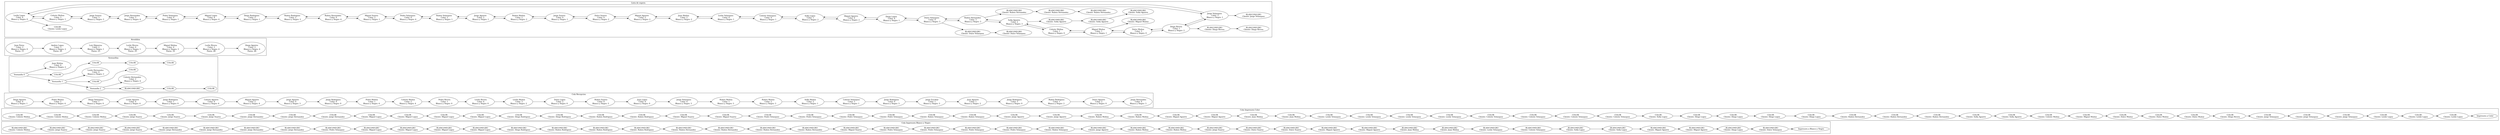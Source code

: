 digraph G{
rankdir=LR;
subgraph clusterPrintBN {
/* Cola blanco y negro */
label="Cola Impresora Blanco y Negro";
ef9803ccc0d4d6ab1b38e72e2daedc0[label="BLANCONEGRO
Cliente: Celeste Molina"];
ef9803ccc0d4d6ab1b38e72e2daedc0->ad815635714cd8bd0c812410eee24b;
ad815635714cd8bd0c812410eee24b[label="BLANCONEGRO
Cliente: Jorge Suarez"];
ad815635714cd8bd0c812410eee24b->bcacd3802114b8d9160429376ccb054;
bcacd3802114b8d9160429376ccb054[label="BLANCONEGRO
Cliente: Jorge Suarez"];
bcacd3802114b8d9160429376ccb054->d77c3333b44739874071234d35ece;
d77c3333b44739874071234d35ece[label="BLANCONEGRO
Cliente: Jorge Suarez"];
d77c3333b44739874071234d35ece->af970e8c024005ad8e34afef5056b6;
af970e8c024005ad8e34afef5056b6[label="BLANCONEGRO
Cliente: Jorge Hernandez"];
af970e8c024005ad8e34afef5056b6->ddcabc72d4b829ba1850abbdb27a0;
ddcabc72d4b829ba1850abbdb27a0[label="BLANCONEGRO
Cliente: Jorge Hernandez"];
ddcabc72d4b829ba1850abbdb27a0->bd2fecec9b4de9b5d3b2afec0126d4;
bd2fecec9b4de9b5d3b2afec0126d4[label="BLANCONEGRO
Cliente: Jorge Hernandez"];
bd2fecec9b4de9b5d3b2afec0126d4->db1ecb3f746c484ca1058531e3b50;
db1ecb3f746c484ca1058531e3b50[label="BLANCONEGRO
Cliente: Jorge Hernandez"];
db1ecb3f746c484ca1058531e3b50->a2ce6fcbfca4ca7b27eb9547d0d813f;
a2ce6fcbfca4ca7b27eb9547d0d813f[label="BLANCONEGRO
Cliente: Pedro Velasquez"];
a2ce6fcbfca4ca7b27eb9547d0d813f->adf9f57a158409fbdc21d6dadb35b87;
adf9f57a158409fbdc21d6dadb35b87[label="BLANCONEGRO
Cliente: Miguel Lopez"];
adf9f57a158409fbdc21d6dadb35b87->dc3da72a70d4a70837067d60962066a;
dc3da72a70d4a70837067d60962066a[label="BLANCONEGRO
Cliente: Miguel Lopez"];
dc3da72a70d4a70837067d60962066a->c79e5e441aa39cc07348b29a45;
c79e5e441aa39cc07348b29a45[label="BLANCONEGRO
Cliente: Miguel Lopez"];
c79e5e441aa39cc07348b29a45->debdc42e63b4a0eb9d67c4f2b6c51ff;
debdc42e63b4a0eb9d67c4f2b6c51ff[label="BLANCONEGRO
Cliente: Miguel Lopez"];
debdc42e63b4a0eb9d67c4f2b6c51ff->a550d00064f43bd98b150070a1df2dc;
a550d00064f43bd98b150070a1df2dc[label="BLANCONEGRO
Cliente: Diego Rodriguez"];
a550d00064f43bd98b150070a1df2dc->cb3bcc44505479bba72b26e5abac2ec;
cb3bcc44505479bba72b26e5abac2ec[label="BLANCONEGRO
Cliente: Ruben Rodriguez"];
cb3bcc44505479bba72b26e5abac2ec->fabb2fcbed549818a0a2441c0aa5e53;
fabb2fcbed549818a0a2441c0aa5e53[label="BLANCONEGRO
Cliente: Ruben Rodriguez"];
fabb2fcbed549818a0a2441c0aa5e53->fb83fed9eb34530a7e4e70accce38c7;
fb83fed9eb34530a7e4e70accce38c7[label="BLANCONEGRO
Cliente: Ruben Rodriguez"];
fb83fed9eb34530a7e4e70accce38c7->eee129264e47be81e4a0dc6b9a5b;
eee129264e47be81e4a0dc6b9a5b[label="BLANCONEGRO
Cliente: Ruben Hernandez"];
eee129264e47be81e4a0dc6b9a5b->fee417c4bad4bffa49aa5aeb50b2869;
fee417c4bad4bffa49aa5aeb50b2869[label="BLANCONEGRO
Cliente: Ruben Hernandez"];
fee417c4bad4bffa49aa5aeb50b2869->fc17448cab4471db8c2c4cc8ebfea85;
fc17448cab4471db8c2c4cc8ebfea85[label="BLANCONEGRO
Cliente: Ruben Hernandez"];
fc17448cab4471db8c2c4cc8ebfea85->efa6849f4b3958429651e9551;
efa6849f4b3958429651e9551[label="BLANCONEGRO
Cliente: Ruben Hernandez"];
efa6849f4b3958429651e9551->ea76ab9a1744658705a141fef5d875;
ea76ab9a1744658705a141fef5d875[label="BLANCONEGRO
Cliente: Miguel Suarez"];
ea76ab9a1744658705a141fef5d875->f3d2b6c44eca5fd7eedbda4cbc0;
f3d2b6c44eca5fd7eedbda4cbc0[label="BLANCONEGRO
Cliente: Pedro Velasquez"];
f3d2b6c44eca5fd7eedbda4cbc0->a4dfe674c3994d9868a8603e712;
a4dfe674c3994d9868a8603e712[label="BLANCONEGRO
Cliente: Pedro Velasquez"];
a4dfe674c3994d9868a8603e712->ddaf309e3ec9a011;
ddaf309e3ec9a011[label="BLANCONEGRO
Cliente: Pedro Velasquez"];
ddaf309e3ec9a011->a3a98b4f25b95b9f19bedd620e;
a3a98b4f25b95b9f19bedd620e[label="BLANCONEGRO
Cliente: Pedro Velasquez"];
a3a98b4f25b95b9f19bedd620e->ab2cd7dd82d4dfa9f1030e5487dbb4f;
ab2cd7dd82d4dfa9f1030e5487dbb4f[label="BLANCONEGRO
Cliente: Ruben Velasquez"];
ab2cd7dd82d4dfa9f1030e5487dbb4f->ac052592467195c13c28f3be11fe;
ac052592467195c13c28f3be11fe[label="BLANCONEGRO
Cliente: Jorge Aguirre"];
ac052592467195c13c28f3be11fe->dff19e4c4654e36978bf03d51555b6b;
dff19e4c4654e36978bf03d51555b6b[label="BLANCONEGRO
Cliente: Ruben Molina"];
dff19e4c4654e36978bf03d51555b6b->cb1f4147d014e41a198330cff0bec51;
cb1f4147d014e41a198330cff0bec51[label="BLANCONEGRO
Cliente: Ruben Molina"];
cb1f4147d014e41a198330cff0bec51->e70b9f47b114db4beb0022e260e8e0a;
e70b9f47b114db4beb0022e260e8e0a[label="BLANCONEGRO
Cliente: Jorge Suarez"];
e70b9f47b114db4beb0022e260e8e0a->f13ea6a435796e5b2399ac9147b;
f13ea6a435796e5b2399ac9147b[label="BLANCONEGRO
Cliente: Dulce Suarez"];
f13ea6a435796e5b2399ac9147b->c80ad5ce64a4d1dbbbf3f359e0b0678;
c80ad5ce64a4d1dbbbf3f359e0b0678[label="BLANCONEGRO
Cliente: Dulce Suarez"];
c80ad5ce64a4d1dbbbf3f359e0b0678->ab479734726476bb8ee4b78ba29de7d;
ab479734726476bb8ee4b78ba29de7d[label="BLANCONEGRO
Cliente: Miguel Aguirre"];
ab479734726476bb8ee4b78ba29de7d->ab80740fe4fc989c866dd533966dc;
ab80740fe4fc989c866dd533966dc[label="BLANCONEGRO
Cliente: Miguel Aguirre"];
ab80740fe4fc989c866dd533966dc->f6aba4786a4f6486627d23075cc8ac;
f6aba4786a4f6486627d23075cc8ac[label="BLANCONEGRO
Cliente: Juan Molina"];
f6aba4786a4f6486627d23075cc8ac->efdbbbffe244b17acc721f2677d623d;
efdbbbffe244b17acc721f2677d623d[label="BLANCONEGRO
Cliente: Juan Molina"];
efdbbbffe244b17acc721f2677d623d->aa7167304f8487e889a13ba608e02d0;
aa7167304f8487e889a13ba608e02d0[label="BLANCONEGRO
Cliente: Leslie Velasquez"];
aa7167304f8487e889a13ba608e02d0->d768c879804711a050fe791bbb4449;
d768c879804711a050fe791bbb4449[label="BLANCONEGRO
Cliente: Celeste Velasquez"];
d768c879804711a050fe791bbb4449->ddcb123fcf445f6bda5f46699d2566a;
ddcb123fcf445f6bda5f46699d2566a[label="BLANCONEGRO
Cliente: Sofia Lopez"];
ddcb123fcf445f6bda5f46699d2566a->fbb946e6c6a4c149c9a7d7adf161bc0;
fbb946e6c6a4c149c9a7d7adf161bc0[label="BLANCONEGRO
Cliente: Sofia Lopez"];
fbb946e6c6a4c149c9a7d7adf161bc0->d5965a89425fa63cb217a74c1af5;
d5965a89425fa63cb217a74c1af5[label="BLANCONEGRO
Cliente: Miguel Aguirre"];
d5965a89425fa63cb217a74c1af5->c82e3c1407447c6a18894cf3a2ef9aa;
c82e3c1407447c6a18894cf3a2ef9aa[label="BLANCONEGRO
Cliente: Miguel Aguirre"];
c82e3c1407447c6a18894cf3a2ef9aa->adddc49c72448b5b107068f9850cf0a;
adddc49c72448b5b107068f9850cf0a[label="BLANCONEGRO
Cliente: Diego Lopez"];
adddc49c72448b5b107068f9850cf0a->ddda20c0db4549a88acbc8572a1263;
ddda20c0db4549a88acbc8572a1263[label="BLANCONEGRO
Cliente: Dulce Velasquez"];
BN[label="Impresora a Blanco y Negro"];
ddda20c0db4549a88acbc8572a1263-> BN;
}subgraph clusterPrintColor {
/* Cola color */
label="Cola Impresora Color";
ff3f4aa4215b7295ff52996befc[label="COLOR
Cliente: Celeste Molina"];
ff3f4aa4215b7295ff52996befc->a1d38d9d46c5974f06b451342080;
a1d38d9d46c5974f06b451342080[label="COLOR
Cliente: Celeste Molina"];
a1d38d9d46c5974f06b451342080->f47b6db14155a58f4e24f8f46fd8;
f47b6db14155a58f4e24f8f46fd8[label="COLOR
Cliente: Celeste Molina"];
f47b6db14155a58f4e24f8f46fd8->b567222062499da32415182f2245d2;
b567222062499da32415182f2245d2[label="COLOR
Cliente: Jorge Suarez"];
b567222062499da32415182f2245d2->bead978c874f95890c689e8c532d22;
bead978c874f95890c689e8c532d22[label="COLOR
Cliente: Jorge Suarez"];
bead978c874f95890c689e8c532d22->fbadbd099b9449491c0f7e0f428de6c;
fbadbd099b9449491c0f7e0f428de6c[label="COLOR
Cliente: Jorge Suarez"];
fbadbd099b9449491c0f7e0f428de6c->f049c72a454a5a81cd8d076222527e;
f049c72a454a5a81cd8d076222527e[label="COLOR
Cliente: Jorge Hernandez"];
f049c72a454a5a81cd8d076222527e->fe31eb3544d2a977fef94ffde58cf;
fe31eb3544d2a977fef94ffde58cf[label="COLOR
Cliente: Jorge Hernandez"];
fe31eb3544d2a977fef94ffde58cf->a67575d11849d79d5423799cb9758d;
a67575d11849d79d5423799cb9758d[label="COLOR
Cliente: Jorge Hernandez"];
a67575d11849d79d5423799cb9758d->cea700bf2da4b5880a6eacfa22d07e3;
cea700bf2da4b5880a6eacfa22d07e3[label="COLOR
Cliente: Miguel Lopez"];
cea700bf2da4b5880a6eacfa22d07e3->ccc097deebc4769a59a115fc0710c2c;
ccc097deebc4769a59a115fc0710c2c[label="COLOR
Cliente: Miguel Lopez"];
ccc097deebc4769a59a115fc0710c2c->fbec20e91844238df610de68c17c96;
fbec20e91844238df610de68c17c96[label="COLOR
Cliente: Miguel Lopez"];
fbec20e91844238df610de68c17c96->bd0b1000d2d49cf90f417d093a0970d;
bd0b1000d2d49cf90f417d093a0970d[label="COLOR
Cliente: Miguel Lopez"];
bd0b1000d2d49cf90f417d093a0970d->b3c0c3d633c439fb05c2cfc02c67ab2;
b3c0c3d633c439fb05c2cfc02c67ab2[label="COLOR
Cliente: Diego Rodriguez"];
b3c0c3d633c439fb05c2cfc02c67ab2->fe668c9c8fc4a1690ce84359985a1e0;
fe668c9c8fc4a1690ce84359985a1e0[label="COLOR
Cliente: Diego Rodriguez"];
fe668c9c8fc4a1690ce84359985a1e0->ba2af23f81432fb4985e232fd51007;
ba2af23f81432fb4985e232fd51007[label="COLOR
Cliente: Ruben Rodriguez"];
ba2af23f81432fb4985e232fd51007->f972c7ecb64432b1403b2125d83bba;
f972c7ecb64432b1403b2125d83bba[label="COLOR
Cliente: Ruben Rodriguez"];
f972c7ecb64432b1403b2125d83bba->d1584e84941b4b00f9dec00e8540d;
d1584e84941b4b00f9dec00e8540d[label="COLOR
Cliente: Miguel Suarez"];
d1584e84941b4b00f9dec00e8540d->a6666c992444992ad716b6162b3b924;
a6666c992444992ad716b6162b3b924[label="COLOR
Cliente: Miguel Suarez"];
a6666c992444992ad716b6162b3b924->cabae98b04c0885d5;
cabae98b04c0885d5[label="COLOR
Cliente: Pedro Velasquez"];
cabae98b04c0885d5->f8d1883db842a49a7120999be2f143;
f8d1883db842a49a7120999be2f143[label="COLOR
Cliente: Pedro Velasquez"];
f8d1883db842a49a7120999be2f143->cba1b74860a4d6ea2658604c916627e;
cba1b74860a4d6ea2658604c916627e[label="COLOR
Cliente: Pedro Velasquez"];
cba1b74860a4d6ea2658604c916627e->b338459387f453d996f9ca9da55e4d7;
b338459387f453d996f9ca9da55e4d7[label="COLOR
Cliente: Pedro Velasquez"];
b338459387f453d996f9ca9da55e4d7->fbfaa1864372a49e9d72e8f2f91c;
fbfaa1864372a49e9d72e8f2f91c[label="COLOR
Cliente: Ruben Velasquez"];
fbfaa1864372a49e9d72e8f2f91c->def4911d84199b3fcec1bd3230e5e;
def4911d84199b3fcec1bd3230e5e[label="COLOR
Cliente: Ruben Velasquez"];
def4911d84199b3fcec1bd3230e5e->d6d89f4a6f0439a88ebaffa4be06806;
d6d89f4a6f0439a88ebaffa4be06806[label="COLOR
Cliente: Jorge Aguirre"];
d6d89f4a6f0439a88ebaffa4be06806->ad27f6cb6405c8643bccfebc69292;
ad27f6cb6405c8643bccfebc69292[label="COLOR
Cliente: Jorge Aguirre"];
ad27f6cb6405c8643bccfebc69292->ef251f7dcb04edbab25050d10a78928;
ef251f7dcb04edbab25050d10a78928[label="COLOR
Cliente: Ruben Molina"];
ef251f7dcb04edbab25050d10a78928->faed6527c24e60ad7690e6b0bddbb5;
faed6527c24e60ad7690e6b0bddbb5[label="COLOR
Cliente: Ruben Molina"];
faed6527c24e60ad7690e6b0bddbb5->a47deb75a6b46f3b05ba25e4b48de31;
a47deb75a6b46f3b05ba25e4b48de31[label="COLOR
Cliente: Miguel Aguirre"];
a47deb75a6b46f3b05ba25e4b48de31->bf6ac2e2c4d80a56cb4f05488e2dc;
bf6ac2e2c4d80a56cb4f05488e2dc[label="COLOR
Cliente: Miguel Aguirre"];
bf6ac2e2c4d80a56cb4f05488e2dc->ab48398320660665aca5c8;
ab48398320660665aca5c8[label="COLOR
Cliente: Juan Molina"];
ab48398320660665aca5c8->ce36f887453b9536be7bcb37e27f;
ce36f887453b9536be7bcb37e27f[label="COLOR
Cliente: Juan Molina"];
ce36f887453b9536be7bcb37e27f->b9d8c91e84582ab34931443c13c05;
b9d8c91e84582ab34931443c13c05[label="COLOR
Cliente: Leslie Velasquez"];
b9d8c91e84582ab34931443c13c05->adfcc9600647eebd38aa04200caf56;
adfcc9600647eebd38aa04200caf56[label="COLOR
Cliente: Leslie Velasquez"];
adfcc9600647eebd38aa04200caf56->d36ae2bc9a34028b20c24179f9e4ed8;
d36ae2bc9a34028b20c24179f9e4ed8[label="COLOR
Cliente: Leslie Velasquez"];
d36ae2bc9a34028b20c24179f9e4ed8->cf17f86c2f4271bf255d18c9c971df;
cf17f86c2f4271bf255d18c9c971df[label="COLOR
Cliente: Leslie Velasquez"];
cf17f86c2f4271bf255d18c9c971df->ade45958bd186e2184ef361;
ade45958bd186e2184ef361[label="COLOR
Cliente: Celeste Velasquez"];
ade45958bd186e2184ef361->f6e11be62ae4730afc2d122cbb61373;
f6e11be62ae4730afc2d122cbb61373[label="COLOR
Cliente: Celeste Velasquez"];
f6e11be62ae4730afc2d122cbb61373->bc39c6b4b94972c6ba3a81f9bfd;
bc39c6b4b94972c6ba3a81f9bfd[label="COLOR
Cliente: Celeste Velasquez"];
bc39c6b4b94972c6ba3a81f9bfd->d6daeb5f858404b904798a7269f8656;
d6daeb5f858404b904798a7269f8656[label="COLOR
Cliente: Celeste Velasquez"];
d6daeb5f858404b904798a7269f8656->dfddf75410470987fc495fd769f65e;
dfddf75410470987fc495fd769f65e[label="COLOR
Cliente: Sofia Lopez"];
dfddf75410470987fc495fd769f65e->ebebb739edc4d748ca912e892fc4937;
ebebb739edc4d748ca912e892fc4937[label="COLOR
Cliente: Diego Lopez"];
ebebb739edc4d748ca912e892fc4937->f1584d477ca21f1040ac7b8a78;
f1584d477ca21f1040ac7b8a78[label="COLOR
Cliente: Diego Lopez"];
f1584d477ca21f1040ac7b8a78->a515010f73e4e16a31a556f4b51ae60;
a515010f73e4e16a31a556f4b51ae60[label="COLOR
Cliente: Diego Lopez"];
a515010f73e4e16a31a556f4b51ae60->e914e91737e4162902153fd925a31ec;
e914e91737e4162902153fd925a31ec[label="COLOR
Cliente: Diego Lopez"];
e914e91737e4162902153fd925a31ec->aafec94cf4008aded988ba559b0cc;
aafec94cf4008aded988ba559b0cc[label="COLOR
Cliente: Ruben Hernandez"];
aafec94cf4008aded988ba559b0cc->b710243fe4ac1af3506ce974c766b;
b710243fe4ac1af3506ce974c766b[label="COLOR
Cliente: Ruben Hernandez"];
b710243fe4ac1af3506ce974c766b->fcd986c3f844b9b57f6be7aef61bd9;
fcd986c3f844b9b57f6be7aef61bd9[label="COLOR
Cliente: Ruben Hernandez"];
fcd986c3f844b9b57f6be7aef61bd9->c81699a574811971e8eaa2199971e;
c81699a574811971e8eaa2199971e[label="COLOR
Cliente: Sofia Aguirre"];
c81699a574811971e8eaa2199971e->fdecaa47a6448238b1dcb2a31186e83;
fdecaa47a6448238b1dcb2a31186e83[label="COLOR
Cliente: Sofia Aguirre"];
fdecaa47a6448238b1dcb2a31186e83->e0b9b14b4fbd542c0adf4329df;
e0b9b14b4fbd542c0adf4329df[label="COLOR
Cliente: Celeste Molina"];
e0b9b14b4fbd542c0adf4329df->fd3b859c84eb981f7c39110871c94;
fd3b859c84eb981f7c39110871c94[label="COLOR
Cliente: Miguel Muñoz"];
fd3b859c84eb981f7c39110871c94->a254a4404e9d74ac160119f03a;
a254a4404e9d74ac160119f03a[label="COLOR
Cliente: Dulce Muñoz"];
a254a4404e9d74ac160119f03a->f1e0921c4f94a4c7384c39d5ad12;
f1e0921c4f94a4c7384c39d5ad12[label="COLOR
Cliente: Dulce Muñoz"];
f1e0921c4f94a4c7384c39d5ad12->ecfa111ab2448ea9b475b093f9ed290;
ecfa111ab2448ea9b475b093f9ed290[label="COLOR
Cliente: Dulce Muñoz"];
ecfa111ab2448ea9b475b093f9ed290->eb6e917547e4b1fca2356fbfca6d;
eb6e917547e4b1fca2356fbfca6d[label="COLOR
Cliente: Diego Rivera"];
eb6e917547e4b1fca2356fbfca6d->be53e24b44dda44ed77a8b8c8fe0;
be53e24b44dda44ed77a8b8c8fe0[label="COLOR
Cliente: Jorge Velasquez"];
be53e24b44dda44ed77a8b8c8fe0->aab9fa91bb04c40a664545e93189a22;
aab9fa91bb04c40a664545e93189a22[label="COLOR
Cliente: Jorge Velasquez"];
aab9fa91bb04c40a664545e93189a22->fcd20a2e6f449d7823365657f48e982;
fcd20a2e6f449d7823365657f48e982[label="COLOR
Cliente: Jorge Velasquez"];
fcd20a2e6f449d7823365657f48e982->c11dc7fc5e14b8eb1b5f3cdbf43d3e0;
c11dc7fc5e14b8eb1b5f3cdbf43d3e0[label="COLOR
Cliente: Leslie Lopez"];
c11dc7fc5e14b8eb1b5f3cdbf43d3e0->dc57b3a01a143a3b2180a781bf1ec01;
dc57b3a01a143a3b2180a781bf1ec01[label="COLOR
Cliente: Leslie Lopez"];
dc57b3a01a143a3b2180a781bf1ec01->ceac1efcd4873b1283c3b8717909d;
ceac1efcd4873b1283c3b8717909d[label="COLOR
Cliente: Leslie Lopez"];
C[label="Impresora a Color"];
ceac1efcd4873b1283c3b8717909d-> C;
}subgraph clusterColaRecepcion {
/* Cola recepcion */
label="Cola Recepcion";
efcc52aec9e4e65a6c6ef55f7093434[label=" Diego Aguirre
 Color: 4
 Blanco y Negro: 1 "];
efcc52aec9e4e65a6c6ef55f7093434->c27b5a00aa4f6ea6dcdf4773712124;
c27b5a00aa4f6ea6dcdf4773712124[label=" Pedro Muñoz
 Color: 2
 Blanco y Negro: 4 "];
c27b5a00aa4f6ea6dcdf4773712124->df49da084f8e885d535bce0e95fd;
df49da084f8e885d535bce0e95fd[label=" Diego Velasquez
 Color: 1
 Blanco y Negro: 0 "];
df49da084f8e885d535bce0e95fd->bf9c2e5c514f1eab4a36dbac1e2639;
bf9c2e5c514f1eab4a36dbac1e2639[label=" Leslie Aguirre
 Color: 4
 Blanco y Negro: 4 "];
bf9c2e5c514f1eab4a36dbac1e2639->abac07ca6648de8de9c38ee425b960;
abac07ca6648de8de9c38ee425b960[label=" Jorge Rodriguez
 Color: 1
 Blanco y Negro: 0 "];
abac07ca6648de8de9c38ee425b960->ef8ab956748bead2902e994cf0402;
ef8ab956748bead2902e994cf0402[label=" Celeste Aguirre
 Color: 4
 Blanco y Negro: 4 "];
ef8ab956748bead2902e994cf0402->ffa8a9343444eaf651ad967fa6792;
ffa8a9343444eaf651ad967fa6792[label=" Miguel Aguirre
 Color: 2
 Blanco y Negro: 4 "];
ffa8a9343444eaf651ad967fa6792->baac602c44400bb25acbc74f17af78;
baac602c44400bb25acbc74f17af78[label=" Jorge Aguirre
 Color: 0
 Blanco y Negro: 3 "];
baac602c44400bb25acbc74f17af78->cce8a0c793543ccb4f15a59d813da64;
cce8a0c793543ccb4f15a59d813da64[label=" Jorge Rodriguez
 Color: 0
 Blanco y Negro: 0 "];
cce8a0c793543ccb4f15a59d813da64->e8708c134845c49107d1acbaa5f9c6;
e8708c134845c49107d1acbaa5f9c6[label=" Pedro Molina
 Color: 1
 Blanco y Negro: 4 "];
e8708c134845c49107d1acbaa5f9c6->bf25ed4e68f49f882db6209e6cd1284;
bf25ed4e68f49f882db6209e6cd1284[label=" Celeste Muñoz
 Color: 2
 Blanco y Negro: 4 "];
bf25ed4e68f49f882db6209e6cd1284->e7fc88d4b9b80a51d4cf061d42c;
e7fc88d4b9b80a51d4cf061d42c[label=" Pedro Rivera
 Color: 1
 Blanco y Negro: 0 "];
e7fc88d4b9b80a51d4cf061d42c->cd607d4f8e4e2f9b094644cfdcf269;
cd607d4f8e4e2f9b094644cfdcf269[label=" Leslie Rivera
 Color: 4
 Blanco y Negro: 0 "];
cd607d4f8e4e2f9b094644cfdcf269->f33e35198664feaa3f3ff3ce48a5528;
f33e35198664feaa3f3ff3ce48a5528[label=" Leslie Muñoz
 Color: 3
 Blanco y Negro: 2 "];
f33e35198664feaa3f3ff3ce48a5528->abbbbbb594f4aaeca54235f636cc0;
abbbbbb594f4aaeca54235f636cc0[label=" Dulce Lopez
 Color: 2
 Blanco y Negro: 0 "];
abbbbbb594f4aaeca54235f636cc0->c5e4c3ff9541d89f09a05ab92dcf80;
c5e4c3ff9541d89f09a05ab92dcf80[label=" Ruben Suarez
 Color: 0
 Blanco y Negro: 3 "];
c5e4c3ff9541d89f09a05ab92dcf80->f365965be24189b60a23e478c0798a;
f365965be24189b60a23e478c0798a[label=" Juan Lopez
 Color: 4
 Blanco y Negro: 0 "];
f365965be24189b60a23e478c0798a->c64698b4a43aa0301ab11f9d103;
c64698b4a43aa0301ab11f9d103[label=" Jorge Velasquez
 Color: 4
 Blanco y Negro: 3 "];
c64698b4a43aa0301ab11f9d103->da7950979942554e9a2;
da7950979942554e9a2[label=" Ruben Molina
 Color: 1
 Blanco y Negro: 3 "];
da7950979942554e9a2->e5c387599904d50a7852e59375be5c2;
e5c387599904d50a7852e59375be5c2[label=" Ruben Muñoz
 Color: 2
 Blanco y Negro: 3 "];
e5c387599904d50a7852e59375be5c2->c75c856fb8745f2b1aaec5d521aa8df;
c75c856fb8745f2b1aaec5d521aa8df[label=" Sofia Muñoz
 Color: 2
 Blanco y Negro: 1 "];
c75c856fb8745f2b1aaec5d521aa8df->c73c97324635848a56e14bda4cad;
c73c97324635848a56e14bda4cad[label=" Celeste Velasquez
 Color: 3
 Blanco y Negro: 1 "];
c73c97324635848a56e14bda4cad->fdd18529e6348f488e820439b138fad;
fdd18529e6348f488e820439b138fad[label=" Jorge Rodriguez
 Color: 0
 Blanco y Negro: 3 "];
fdd18529e6348f488e820439b138fad->dd41fa5fc4b799ce5a79695e169f3;
dd41fa5fc4b799ce5a79695e169f3[label=" Jorge Escobar
 Color: 1
 Blanco y Negro: 3 "];
dd41fa5fc4b799ce5a79695e169f3->b1b6673a5d542deb1927a7bc96faca8;
b1b6673a5d542deb1927a7bc96faca8[label=" Juan Aguirre
 Color: 1
 Blanco y Negro: 2 "];
b1b6673a5d542deb1927a7bc96faca8->af6d72dec441f9c9918a8c3304126;
af6d72dec441f9c9918a8c3304126[label=" Jorge Rodriguez
 Color: 3
 Blanco y Negro: 0 "];
af6d72dec441f9c9918a8c3304126->db840f4ce4918b60f64e90a15aab2;
db840f4ce4918b60f64e90a15aab2[label=" Ruben Rodriguez
 Color: 1
 Blanco y Negro: 2 "];
db840f4ce4918b60f64e90a15aab2->df9b004a9e87eab2a20d230eab;
df9b004a9e87eab2a20d230eab[label=" Dulce Aguirre
 Color: 2
 Blanco y Negro: 0 "];
df9b004a9e87eab2a20d230eab->cb5c5230cb84905ba4c8c90479df407;
cb5c5230cb84905ba4c8c90479df407[label=" Jorge Hernandez
 Color: 0
 Blanco y Negro: 3 "];
}subgraph clusterListaVentanillas {
/* Ventanillas */
label="Ventanillas";
fbbfb230449dbae08f8fdbfe8b3c[label=" Ventanilla 0 "];
fbbfb230449dbae08f8fdbfe8b3c->cbfd286e8a4eeba69bc3aebbb587b4;
fbbfb230449dbae08f8fdbfe8b3c->c280eb5511241759d11ce99146457e9;
c280eb5511241759d11ce99146457e9[label="COLOR"];
c280eb5511241759d11ce99146457e9->ee9a2543384c39820a738ed8dfecd2;
ee9a2543384c39820a738ed8dfecd2[label="COLOR"];
ee9a2543384c39820a738ed8dfecd2->eea9ccefe9546679d14dee712b0ef4a;
eea9ccefe9546679d14dee712b0ef4a[label="COLOR"];
eea9ccefe9546679d14dee712b0ef4a->e448944e953420bbe9fdf230a0ea06d;
e448944e953420bbe9fdf230a0ea06d[label="COLOR"];
b6a71ee6e8e49ddbcdbbb2a0fdcc906[label="Juan Molina
 Color: 4
 Blanco y Negro: 2"];
fbbfb230449dbae08f8fdbfe8b3c->b6a71ee6e8e49ddbcdbbb2a0fdcc906;
cbfd286e8a4eeba69bc3aebbb587b4[label=" Ventanilla 1 "];
cbfd286e8a4eeba69bc3aebbb587b4->c299bbaa9c4dbf88fc906783381883;
cbfd286e8a4eeba69bc3aebbb587b4->c09d924c6ea40b481c70d8a60671c19;
c09d924c6ea40b481c70d8a60671c19[label="COLOR"];
c09d924c6ea40b481c70d8a60671c19->ee8c8424d5a4a89bcc0996c196b3ddf;
ee8c8424d5a4a89bcc0996c196b3ddf[label="COLOR"];
be413bdd5e4764adcbbeb864c3bc2b[label="Leslie Hernandez
 Color: 4
 Blanco y Negro: 3"];
cbfd286e8a4eeba69bc3aebbb587b4->be413bdd5e4764adcbbeb864c3bc2b;
c299bbaa9c4dbf88fc906783381883[label=" Ventanilla 2 "];
c299bbaa9c4dbf88fc906783381883->d9541a792c490ab1fd44a37856b9c4;
d9541a792c490ab1fd44a37856b9c4[label="BLANCONEGRO"];
d9541a792c490ab1fd44a37856b9c4->ef47b4066a4b3f84b673644d252f9f;
ef47b4066a4b3f84b673644d252f9f[label="COLOR"];
ef47b4066a4b3f84b673644d252f9f->de5b0047c417cbf36267b245a0ce0;
de5b0047c417cbf36267b245a0ce0[label="COLOR"];
addc3f7efe84f19882aebe0a6d72505[label="Celeste Hernandez
 Color: 2
 Blanco y Negro: 4"];
c299bbaa9c4dbf88fc906783381883->addc3f7efe84f19882aebe0a6d72505;
}subgraph clusterListaAtendidos {
/* Atendidos */
label="Atendidos";
cab11ba518d45f4ae9ed44f68758b9e[label="Juan Perez
 Color: 3
 Blanco y Negro: 0
 Pasos: 11"];
cab11ba518d45f4ae9ed44f68758b9e->e32a71c3d4eaab3b362618c65a873;
e32a71c3d4eaab3b362618c65a873[label="Andres Lopez
 Color: 3
 Blanco y Negro: 2
 Pasos: 20"];
e32a71c3d4eaab3b362618c65a873->cfb29c04b4be1b3c4170e3f7088bb;
cfb29c04b4be1b3c4170e3f7088bb[label="Luiz Higueros
 Color: 2
 Blanco y Negro: 1
 Pasos: 23"];
cfb29c04b4be1b3c4170e3f7088bb->bbd03e003a48aaa498595639151c15;
bbd03e003a48aaa498595639151c15[label="Leslie Rivera
 Color: 0
 Blanco y Negro: 1
 Pasos: 25"];
bbd03e003a48aaa498595639151c15->ba5e9d340d140fc93918c2f0638a1d0;
ba5e9d340d140fc93918c2f0638a1d0[label="Miguel Molina
 Color: 4
 Blanco y Negro: 3
 Pasos: 32"];
ba5e9d340d140fc93918c2f0638a1d0->f6fd1e1af24f3db7a1815b574ac348;
f6fd1e1af24f3db7a1815b574ac348[label="Leslie Rivera
 Color: 3
 Blanco y Negro: 4
 Pasos: 40"];
f6fd1e1af24f3db7a1815b574ac348->f75f14be1424e728fbbf6a99cd10810;
f75f14be1424e728fbbf6a99cd10810[label="Diego Aguirre
 Color: 2
 Blanco y Negro: 4
 Pasos: 44"];
}subgraph clusterListaEspera {
/* Lista Espera */
label="Lista de espera";
bebb44861554d2eb0b8807cb3aeff32->ced484e8dd765a406494ec0;
ced484e8dd765a406494ec0[label="COLOR
Cliente: Leslie Lopez"];
bebb44861554d2eb0b8807cb3aeff32[label="Leslie Lopez
 Color: 4
 Blanco y Negro: 0"];
bebb44861554d2eb0b8807cb3aeff32->b6cc76ddc74990a085af02a4c8605d;
bebb44861554d2eb0b8807cb3aeff32->bb819870549e8b42fe32a71c5010a;
bb819870549e8b42fe32a71c5010a->af13cce3d89442db35aa01b08d1ca8c;
af13cce3d89442db35aa01b08d1ca8c[label="BLANCONEGRO
Cliente: Jorge Velasquez"];
bb819870549e8b42fe32a71c5010a[label="Jorge Velasquez
 Color: 3
 Blanco y Negro: 1"];
bb819870549e8b42fe32a71c5010a->bebb44861554d2eb0b8807cb3aeff32;
bb819870549e8b42fe32a71c5010a->d6fd9e6a48c980d6cd5db1ca6784;
d6fd9e6a48c980d6cd5db1ca6784->c2942f88348dda74a4a3f7f25615c;
c2942f88348dda74a4a3f7f25615c[label="BLANCONEGRO
Cliente: Diego Rivera"];
c2942f88348dda74a4a3f7f25615c->beaa9c515d4efeb9d8f70e8bc48d0f;
beaa9c515d4efeb9d8f70e8bc48d0f[label="BLANCONEGRO
Cliente: Diego Rivera"];
d6fd9e6a48c980d6cd5db1ca6784[label="Diego Rivera
 Color: 1
 Blanco y Negro: 2"];
d6fd9e6a48c980d6cd5db1ca6784->bb819870549e8b42fe32a71c5010a;
d6fd9e6a48c980d6cd5db1ca6784->b3ae7daea47bf94f4660392014272;
b3ae7daea47bf94f4660392014272[label="Dulce Muñoz
 Color: 3
 Blanco y Negro: 0"];
b3ae7daea47bf94f4660392014272->d6fd9e6a48c980d6cd5db1ca6784;
b3ae7daea47bf94f4660392014272->de0ee4df6b333b3a802d1bffc;
de0ee4df6b333b3a802d1bffc->fcec73b1b8847668957bd2723e3bd45;
fcec73b1b8847668957bd2723e3bd45[label="BLANCONEGRO
Cliente: Miguel Muñoz"];
de0ee4df6b333b3a802d1bffc[label="Miguel Muñoz
 Color: 1
 Blanco y Negro: 1"];
de0ee4df6b333b3a802d1bffc->b3ae7daea47bf94f4660392014272;
de0ee4df6b333b3a802d1bffc->a8feffed41c18ce89ae0f226c41b;
a8feffed41c18ce89ae0f226c41b[label="Celeste Molina
 Color: 1
 Blanco y Negro: 0"];
a8feffed41c18ce89ae0f226c41b->de0ee4df6b333b3a802d1bffc;
a8feffed41c18ce89ae0f226c41b->bda28548f683b6a666d52a03d0;
bda28548f683b6a666d52a03d0->cdc686ffed74e61b9b8e06b2fbf046b;
cdc686ffed74e61b9b8e06b2fbf046b[label="BLANCONEGRO
Cliente: Sofia Aguirre"];
cdc686ffed74e61b9b8e06b2fbf046b->f1d6573f4449f4833a504ff350600f;
f1d6573f4449f4833a504ff350600f[label="BLANCONEGRO
Cliente: Sofia Aguirre"];
f1d6573f4449f4833a504ff350600f->f7b15b16e644d389fb73d089bbd5e4a;
f7b15b16e644d389fb73d089bbd5e4a[label="BLANCONEGRO
Cliente: Sofia Aguirre"];
bda28548f683b6a666d52a03d0[label="Sofia Aguirre
 Color: 2
 Blanco y Negro: 3"];
bda28548f683b6a666d52a03d0->a8feffed41c18ce89ae0f226c41b;
bda28548f683b6a666d52a03d0->dbccd9898f8487cb249fd24cbb31a96;
dbccd9898f8487cb249fd24cbb31a96->baf618583c84cea9de8f512eaf506d0;
baf618583c84cea9de8f512eaf506d0[label="BLANCONEGRO
Cliente: Ruben Hernandez"];
baf618583c84cea9de8f512eaf506d0->feab0aeee54bdc83a9ae7c823b47d7;
feab0aeee54bdc83a9ae7c823b47d7[label="BLANCONEGRO
Cliente: Ruben Hernandez"];
feab0aeee54bdc83a9ae7c823b47d7->c06e0da9e3402db9b91c550af210cd;
c06e0da9e3402db9b91c550af210cd[label="BLANCONEGRO
Cliente: Ruben Hernandez"];
dbccd9898f8487cb249fd24cbb31a96[label="Ruben Hernandez
 Color: 3
 Blanco y Negro: 3"];
dbccd9898f8487cb249fd24cbb31a96->bda28548f683b6a666d52a03d0;
dbccd9898f8487cb249fd24cbb31a96->efe6aaf22473991c86fca6ed2eecd;
efe6aaf22473991c86fca6ed2eecd->cdc94f93b124bc4925b8cb48ed74d39;
cdc94f93b124bc4925b8cb48ed74d39[label="BLANCONEGRO
Cliente: Dulce Velasquez"];
cdc94f93b124bc4925b8cb48ed74d39->fc34934270a200096b4190f1d7;
fc34934270a200096b4190f1d7[label="BLANCONEGRO
Cliente: Dulce Velasquez"];
efe6aaf22473991c86fca6ed2eecd[label="Dulce Velasquez
 Color: 0
 Blanco y Negro: 3"];
efe6aaf22473991c86fca6ed2eecd->dbccd9898f8487cb249fd24cbb31a96;
efe6aaf22473991c86fca6ed2eecd->beb46e7a5272482b924af8f;
beb46e7a5272482b924af8f[label="Diego Lopez
 Color: 4
 Blanco y Negro: 1"];
beb46e7a5272482b924af8f->efe6aaf22473991c86fca6ed2eecd;
beb46e7a5272482b924af8f->b33fbda34ab2a01d14f8bd8febf3;
b33fbda34ab2a01d14f8bd8febf3[label="Miguel Aguirre
 Color: 0
 Blanco y Negro: 2"];
b33fbda34ab2a01d14f8bd8febf3->beb46e7a5272482b924af8f;
b33fbda34ab2a01d14f8bd8febf3->fb27a4c6184118a6a48838b55c4a37;
fb27a4c6184118a6a48838b55c4a37[label="Sofia Lopez
 Color: 1
 Blanco y Negro: 2"];
fb27a4c6184118a6a48838b55c4a37->b33fbda34ab2a01d14f8bd8febf3;
fb27a4c6184118a6a48838b55c4a37->acbe6ad99cc418182136ee52824a7bf;
acbe6ad99cc418182136ee52824a7bf[label="Celeste Velasquez
 Color: 4
 Blanco y Negro: 1"];
acbe6ad99cc418182136ee52824a7bf->fb27a4c6184118a6a48838b55c4a37;
acbe6ad99cc418182136ee52824a7bf->e3f4d6f877f82d79ed40b71;
e3f4d6f877f82d79ed40b71[label="Leslie Velasquez
 Color: 4
 Blanco y Negro: 1"];
e3f4d6f877f82d79ed40b71->acbe6ad99cc418182136ee52824a7bf;
e3f4d6f877f82d79ed40b71->cb05b5d658493287ef49a2a5fc959a;
cb05b5d658493287ef49a2a5fc959a[label="Juan Molina
 Color: 2
 Blanco y Negro: 2"];
cb05b5d658493287ef49a2a5fc959a->e3f4d6f877f82d79ed40b71;
cb05b5d658493287ef49a2a5fc959a->dedfeb7f94e689cea16fc1d3e2045;
dedfeb7f94e689cea16fc1d3e2045[label="Miguel Aguirre
 Color: 2
 Blanco y Negro: 2"];
dedfeb7f94e689cea16fc1d3e2045->cb05b5d658493287ef49a2a5fc959a;
dedfeb7f94e689cea16fc1d3e2045->bfefbcc89a4b18bee040f1e41348be;
bfefbcc89a4b18bee040f1e41348be[label="Dulce Suarez
 Color: 0
 Blanco y Negro: 2"];
bfefbcc89a4b18bee040f1e41348be->dedfeb7f94e689cea16fc1d3e2045;
bfefbcc89a4b18bee040f1e41348be->c0b1e3710604064b97365e891d2cccc;
c0b1e3710604064b97365e891d2cccc[label="Jorge Suarez
 Color: 0
 Blanco y Negro: 1"];
c0b1e3710604064b97365e891d2cccc->bfefbcc89a4b18bee040f1e41348be;
c0b1e3710604064b97365e891d2cccc->aee33dcde42c29fbfe5c9a36ad7af;
aee33dcde42c29fbfe5c9a36ad7af[label="Ruben Molina
 Color: 2
 Blanco y Negro: 2"];
aee33dcde42c29fbfe5c9a36ad7af->c0b1e3710604064b97365e891d2cccc;
aee33dcde42c29fbfe5c9a36ad7af->d64af49e6524f7b8735d30b7328ee7e;
d64af49e6524f7b8735d30b7328ee7e[label="Jorge Aguirre
 Color: 2
 Blanco y Negro: 1"];
d64af49e6524f7b8735d30b7328ee7e->aee33dcde42c29fbfe5c9a36ad7af;
d64af49e6524f7b8735d30b7328ee7e->a495364d4887c612938e6016e6;
a495364d4887c612938e6016e6[label="Ruben Velasquez
 Color: 2
 Blanco y Negro: 1"];
a495364d4887c612938e6016e6->d64af49e6524f7b8735d30b7328ee7e;
a495364d4887c612938e6016e6->bb5e27c1a964052986aacd7890655ec;
bb5e27c1a964052986aacd7890655ec[label="Pedro Velasquez
 Color: 4
 Blanco y Negro: 4"];
bb5e27c1a964052986aacd7890655ec->a495364d4887c612938e6016e6;
bb5e27c1a964052986aacd7890655ec->b72c60b409bbff0593751709ad9;
b72c60b409bbff0593751709ad9[label="Miguel Suarez
 Color: 2
 Blanco y Negro: 1"];
b72c60b409bbff0593751709ad9->bb5e27c1a964052986aacd7890655ec;
b72c60b409bbff0593751709ad9->fae59f09490c86f76718cc714474;
fae59f09490c86f76718cc714474[label="Ruben Hernandez
 Color: 0
 Blanco y Negro: 4"];
fae59f09490c86f76718cc714474->b72c60b409bbff0593751709ad9;
fae59f09490c86f76718cc714474->dba55fc5b04d5bad8b3fb7d02c0069;
dba55fc5b04d5bad8b3fb7d02c0069[label="Ruben Rodriguez
 Color: 2
 Blanco y Negro: 3"];
dba55fc5b04d5bad8b3fb7d02c0069->fae59f09490c86f76718cc714474;
dba55fc5b04d5bad8b3fb7d02c0069->faffa4bc8b457b836e253913e7a722;
faffa4bc8b457b836e253913e7a722[label="Diego Rodriguez
 Color: 2
 Blanco y Negro: 1"];
faffa4bc8b457b836e253913e7a722->dba55fc5b04d5bad8b3fb7d02c0069;
faffa4bc8b457b836e253913e7a722->b2ebec1cf04c44815f8f0f3c39bd68;
b2ebec1cf04c44815f8f0f3c39bd68[label="Miguel Lopez
 Color: 4
 Blanco y Negro: 4"];
b2ebec1cf04c44815f8f0f3c39bd68->faffa4bc8b457b836e253913e7a722;
b2ebec1cf04c44815f8f0f3c39bd68->be70b5d0df41acb3e7caf8ee81a2f2;
be70b5d0df41acb3e7caf8ee81a2f2[label="Pedro Velasquez
 Color: 0
 Blanco y Negro: 1"];
be70b5d0df41acb3e7caf8ee81a2f2->b2ebec1cf04c44815f8f0f3c39bd68;
be70b5d0df41acb3e7caf8ee81a2f2->f539c8d154085b3d4ba06d215334c;
f539c8d154085b3d4ba06d215334c[label="Jorge Hernandez
 Color: 3
 Blanco y Negro: 4"];
f539c8d154085b3d4ba06d215334c->be70b5d0df41acb3e7caf8ee81a2f2;
f539c8d154085b3d4ba06d215334c->fa9812e0ec486f8de099c85e40d2cd;
fa9812e0ec486f8de099c85e40d2cd[label="Jorge Suarez
 Color: 3
 Blanco y Negro: 3"];
fa9812e0ec486f8de099c85e40d2cd->f539c8d154085b3d4ba06d215334c;
fa9812e0ec486f8de099c85e40d2cd->b6cc76ddc74990a085af02a4c8605d;
b6cc76ddc74990a085af02a4c8605d[label="Celeste Molina
 Color: 3
 Blanco y Negro: 1"];
b6cc76ddc74990a085af02a4c8605d->fa9812e0ec486f8de099c85e40d2cd;
b6cc76ddc74990a085af02a4c8605d->bebb44861554d2eb0b8807cb3aeff32;
}}